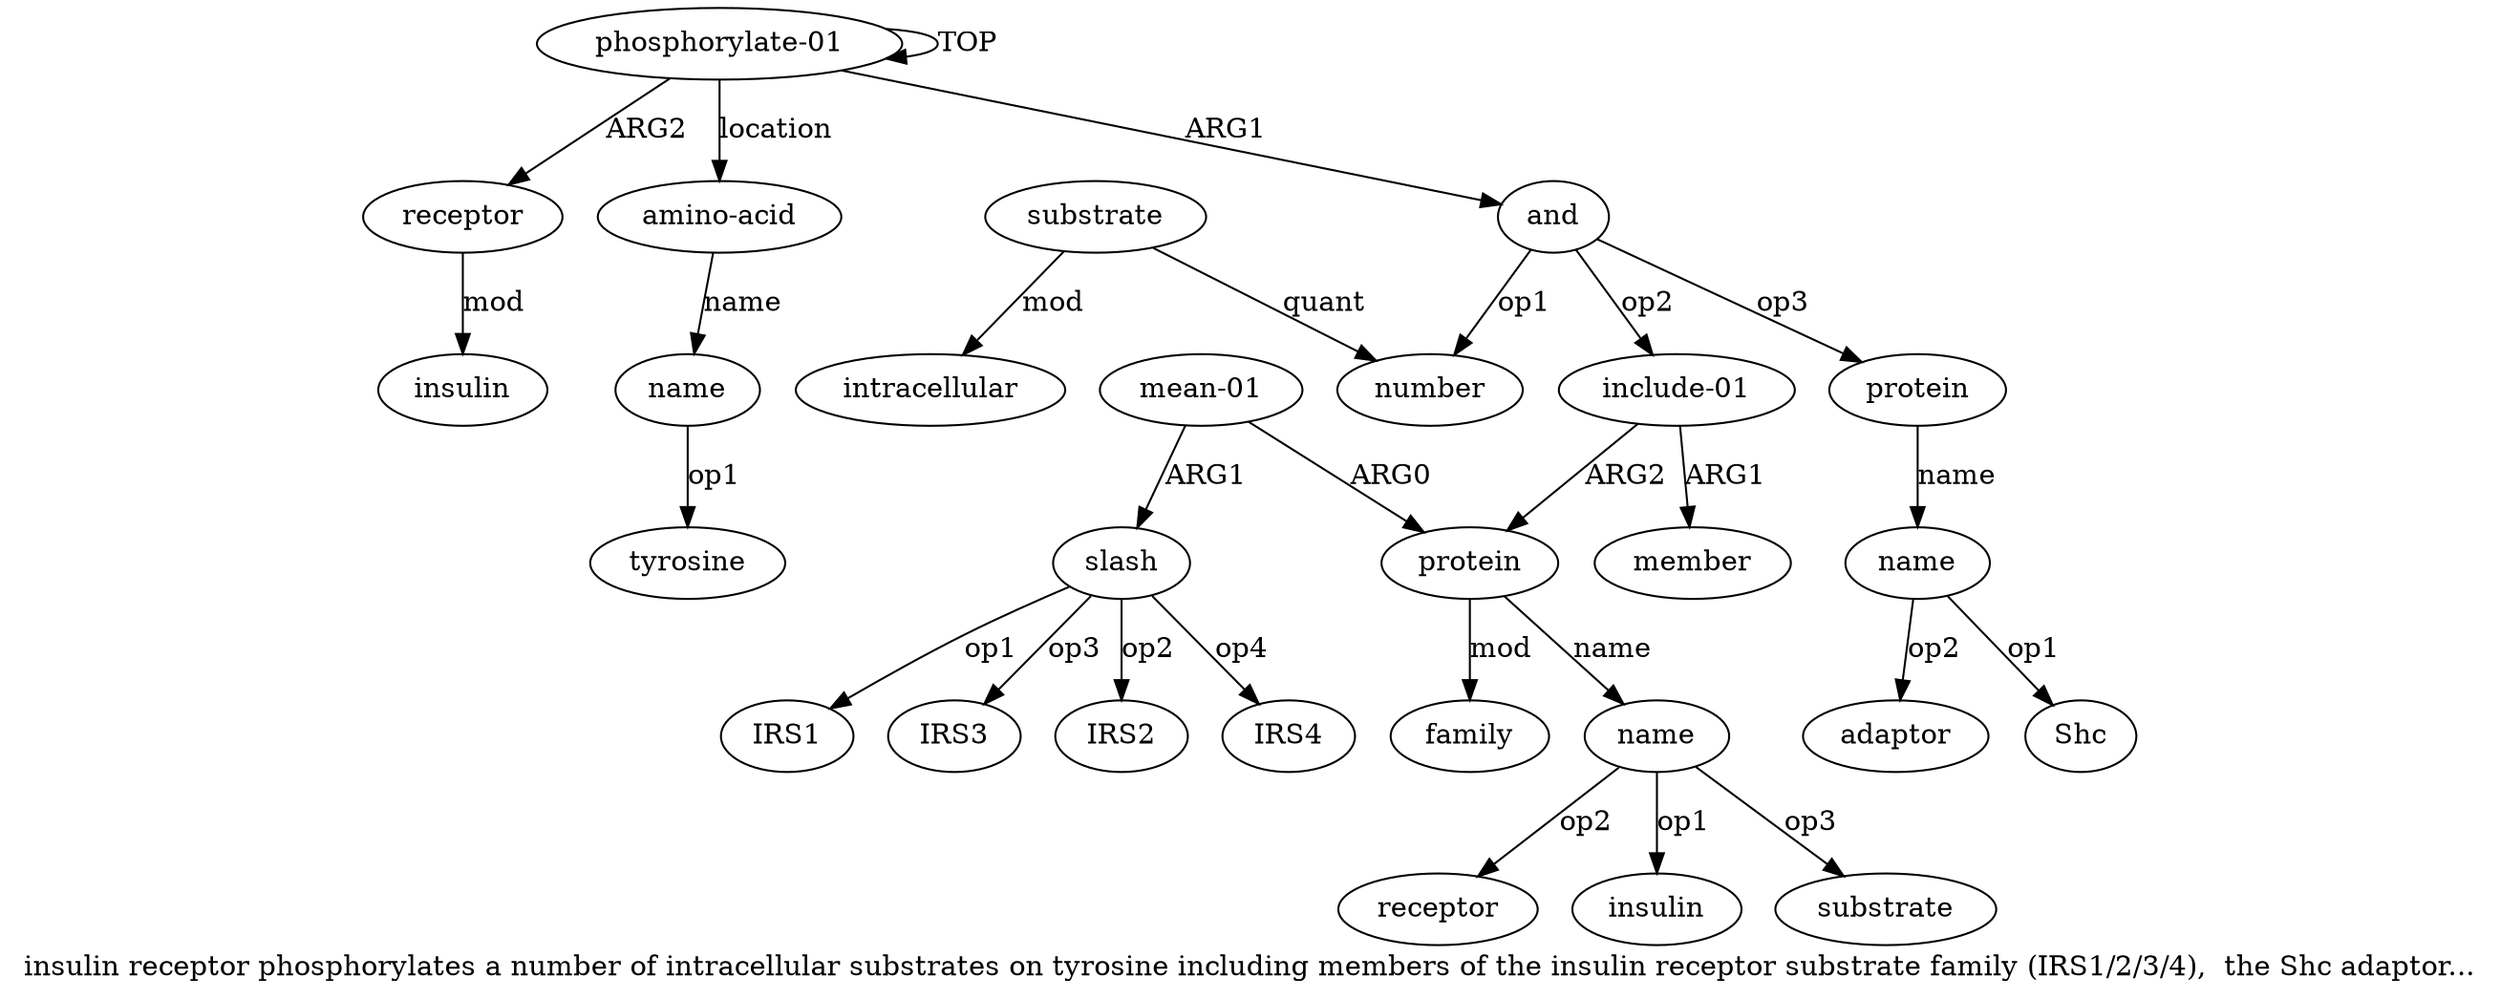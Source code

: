 digraph  {
	graph [label="insulin receptor phosphorylates a number of intracellular substrates on tyrosine including members of the insulin receptor substrate \
family (IRS1/2/3/4),  the Shc adaptor..."];
	node [label="\N"];
	"a13 adaptor"	 [color=black,
		gold_ind=-1,
		gold_label=adaptor,
		label=adaptor,
		test_ind=-1,
		test_label=adaptor];
	"a8 receptor"	 [color=black,
		gold_ind=-1,
		gold_label=receptor,
		label=receptor,
		test_ind=-1,
		test_label=receptor];
	"a8 insulin"	 [color=black,
		gold_ind=-1,
		gold_label=insulin,
		label=insulin,
		test_ind=-1,
		test_label=insulin];
	"a8 substrate"	 [color=black,
		gold_ind=-1,
		gold_label=substrate,
		label=substrate,
		test_ind=-1,
		test_label=substrate];
	a15	 [color=black,
		gold_ind=15,
		gold_label=insulin,
		label=insulin,
		test_ind=15,
		test_label=insulin];
	a14	 [color=black,
		gold_ind=14,
		gold_label=receptor,
		label=receptor,
		test_ind=14,
		test_label=receptor];
	a14 -> a15 [key=0,
	color=black,
	gold_label=mod,
	label=mod,
	test_label=mod];
a17 [color=black,
	gold_ind=17,
	gold_label=name,
	label=name,
	test_ind=17,
	test_label=name];
"a17 tyrosine" [color=black,
	gold_ind=-1,
	gold_label=tyrosine,
	label=tyrosine,
	test_ind=-1,
	test_label=tyrosine];
a17 -> "a17 tyrosine" [key=0,
color=black,
gold_label=op1,
label=op1,
test_label=op1];
a16 [color=black,
gold_ind=16,
gold_label="amino-acid",
label="amino-acid",
test_ind=16,
test_label="amino-acid"];
a16 -> a17 [key=0,
color=black,
gold_label=name,
label=name,
test_label=name];
a11 [color=black,
gold_ind=11,
gold_label=slash,
label=slash,
test_ind=11,
test_label=slash];
"a11 IRS1" [color=black,
gold_ind=-1,
gold_label=IRS1,
label=IRS1,
test_ind=-1,
test_label=IRS1];
a11 -> "a11 IRS1" [key=0,
color=black,
gold_label=op1,
label=op1,
test_label=op1];
"a11 IRS3" [color=black,
gold_ind=-1,
gold_label=IRS3,
label=IRS3,
test_ind=-1,
test_label=IRS3];
a11 -> "a11 IRS3" [key=0,
color=black,
gold_label=op3,
label=op3,
test_label=op3];
"a11 IRS2" [color=black,
gold_ind=-1,
gold_label=IRS2,
label=IRS2,
test_ind=-1,
test_label=IRS2];
a11 -> "a11 IRS2" [key=0,
color=black,
gold_label=op2,
label=op2,
test_label=op2];
"a11 IRS4" [color=black,
gold_ind=-1,
gold_label=IRS4,
label=IRS4,
test_ind=-1,
test_label=IRS4];
a11 -> "a11 IRS4" [key=0,
color=black,
gold_label=op4,
label=op4,
test_label=op4];
a10 [color=black,
gold_ind=10,
gold_label="mean-01",
label="mean-01",
test_ind=10,
test_label="mean-01"];
a10 -> a11 [key=0,
color=black,
gold_label=ARG1,
label=ARG1,
test_label=ARG1];
a7 [color=black,
gold_ind=7,
gold_label=protein,
label=protein,
test_ind=7,
test_label=protein];
a10 -> a7 [key=0,
color=black,
gold_label=ARG0,
label=ARG0,
test_label=ARG0];
a13 [color=black,
gold_ind=13,
gold_label=name,
label=name,
test_ind=13,
test_label=name];
a13 -> "a13 adaptor" [key=0,
color=black,
gold_label=op2,
label=op2,
test_label=op2];
"a13 Shc" [color=black,
gold_ind=-1,
gold_label=Shc,
label=Shc,
test_ind=-1,
test_label=Shc];
a13 -> "a13 Shc" [key=0,
color=black,
gold_label=op1,
label=op1,
test_label=op1];
a12 [color=black,
gold_ind=12,
gold_label=protein,
label=protein,
test_ind=12,
test_label=protein];
a12 -> a13 [key=0,
color=black,
gold_label=name,
label=name,
test_label=name];
a1 [color=black,
gold_ind=1,
gold_label=and,
label=and,
test_ind=1,
test_label=and];
a1 -> a12 [key=0,
color=black,
gold_label=op3,
label=op3,
test_label=op3];
a2 [color=black,
gold_ind=2,
gold_label=number,
label=number,
test_ind=2,
test_label=number];
a1 -> a2 [key=0,
color=black,
gold_label=op1,
label=op1,
test_label=op1];
a5 [color=black,
gold_ind=5,
gold_label="include-01",
label="include-01",
test_ind=5,
test_label="include-01"];
a1 -> a5 [key=0,
color=black,
gold_label=op2,
label=op2,
test_label=op2];
a0 [color=black,
gold_ind=0,
gold_label="phosphorylate-01",
label="phosphorylate-01",
test_ind=0,
test_label="phosphorylate-01"];
a0 -> a14 [key=0,
color=black,
gold_label=ARG2,
label=ARG2,
test_label=ARG2];
a0 -> a16 [key=0,
color=black,
gold_label=location,
label=location,
test_label=location];
a0 -> a1 [key=0,
color=black,
gold_label=ARG1,
label=ARG1,
test_label=ARG1];
a0 -> a0 [key=0,
color=black,
gold_label=TOP,
label=TOP,
test_label=TOP];
a3 [color=black,
gold_ind=3,
gold_label=substrate,
label=substrate,
test_ind=3,
test_label=substrate];
a3 -> a2 [key=0,
color=black,
gold_label=quant,
label=quant,
test_label=quant];
a4 [color=black,
gold_ind=4,
gold_label=intracellular,
label=intracellular,
test_ind=4,
test_label=intracellular];
a3 -> a4 [key=0,
color=black,
gold_label=mod,
label=mod,
test_label=mod];
a5 -> a7 [key=0,
color=black,
gold_label=ARG2,
label=ARG2,
test_label=ARG2];
a6 [color=black,
gold_ind=6,
gold_label=member,
label=member,
test_ind=6,
test_label=member];
a5 -> a6 [key=0,
color=black,
gold_label=ARG1,
label=ARG1,
test_label=ARG1];
a9 [color=black,
gold_ind=9,
gold_label=family,
label=family,
test_ind=9,
test_label=family];
a7 -> a9 [key=0,
color=black,
gold_label=mod,
label=mod,
test_label=mod];
a8 [color=black,
gold_ind=8,
gold_label=name,
label=name,
test_ind=8,
test_label=name];
a7 -> a8 [key=0,
color=black,
gold_label=name,
label=name,
test_label=name];
a8 -> "a8 receptor" [key=0,
color=black,
gold_label=op2,
label=op2,
test_label=op2];
a8 -> "a8 insulin" [key=0,
color=black,
gold_label=op1,
label=op1,
test_label=op1];
a8 -> "a8 substrate" [key=0,
color=black,
gold_label=op3,
label=op3,
test_label=op3];
}
